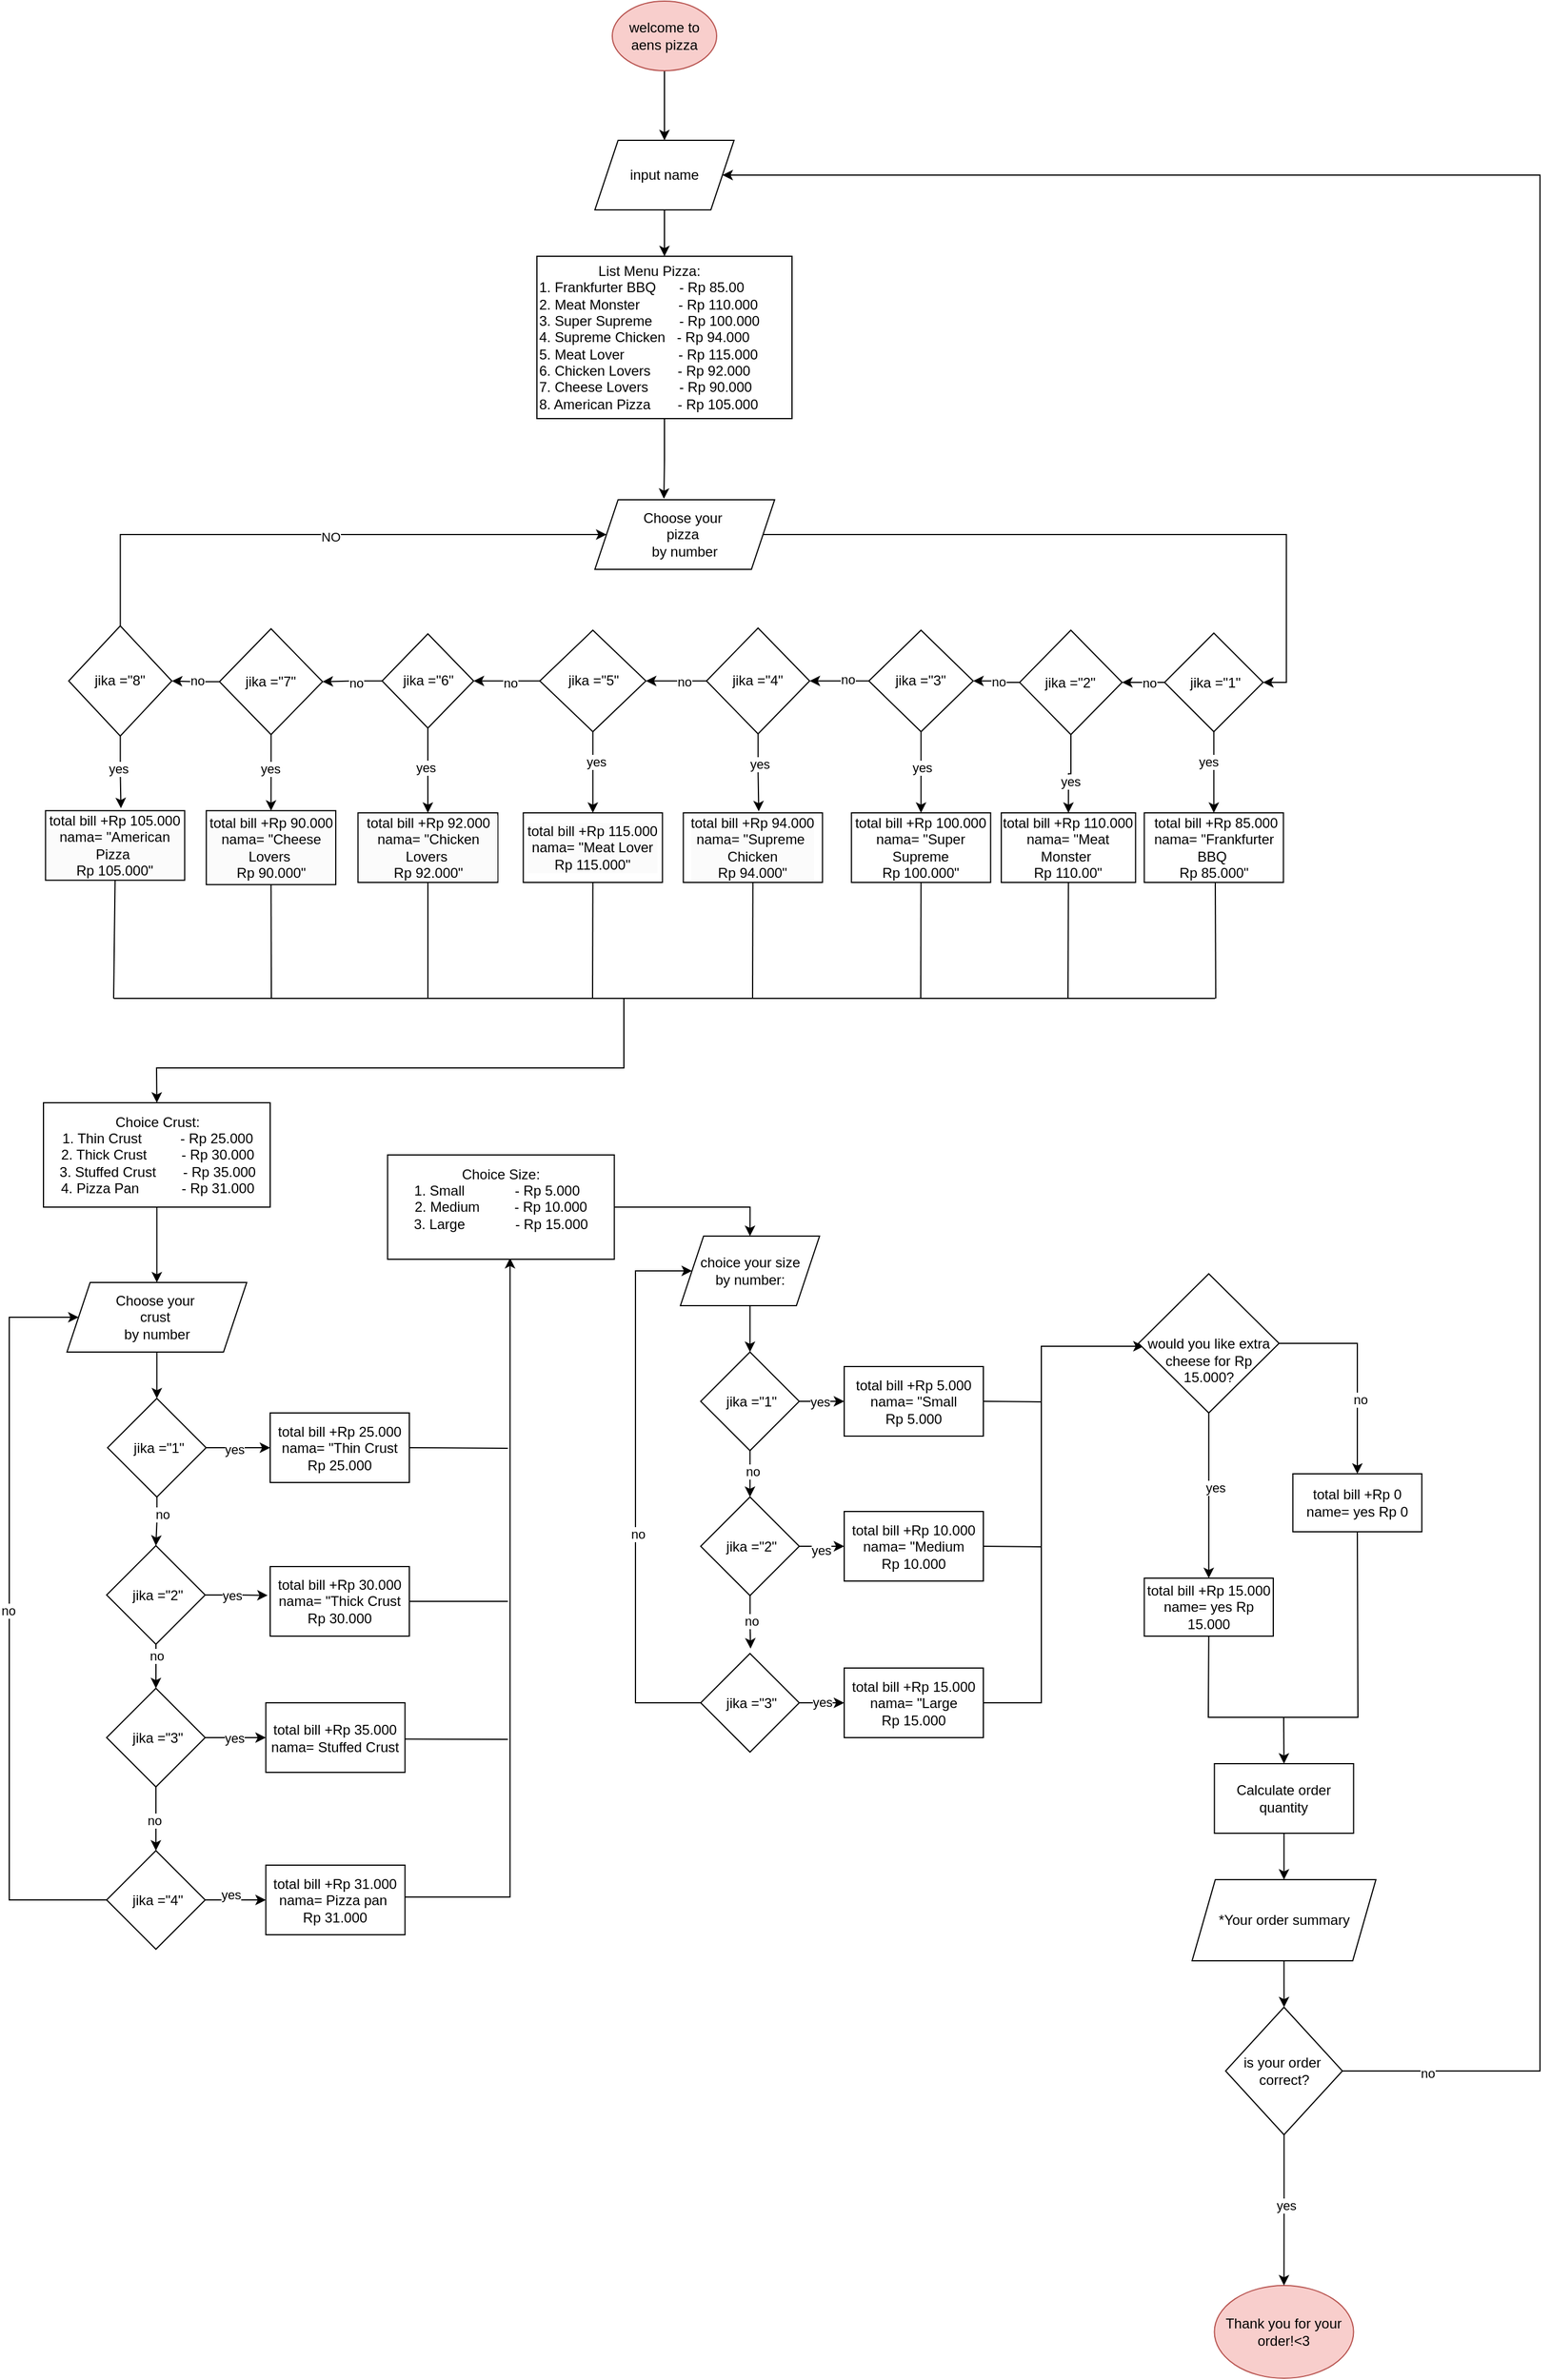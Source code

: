 <mxfile version="24.7.17">
  <diagram name="Page-1" id="wuKIag1AGUY0ZYd1WVEd">
    <mxGraphModel dx="1942" dy="7507" grid="1" gridSize="10" guides="1" tooltips="1" connect="1" arrows="1" fold="1" page="1" pageScale="1" pageWidth="2339" pageHeight="3300" math="0" shadow="0">
      <root>
        <mxCell id="0" />
        <mxCell id="1" parent="0" />
        <mxCell id="pkox0jp8m6LPwU4af9L5-3" style="edgeStyle=orthogonalEdgeStyle;rounded=0;orthogonalLoop=1;jettySize=auto;html=1;exitX=0.5;exitY=1;exitDx=0;exitDy=0;entryX=0.5;entryY=0;entryDx=0;entryDy=0;" parent="1" source="_OBg8mEizpMU7t3LcBI4-1" target="_OBg8mEizpMU7t3LcBI4-4" edge="1">
          <mxGeometry relative="1" as="geometry" />
        </mxCell>
        <mxCell id="_OBg8mEizpMU7t3LcBI4-1" value="welcome to aens pizza" style="ellipse;whiteSpace=wrap;html=1;fillColor=#f8cecc;strokeColor=#b85450;" parent="1" vertex="1">
          <mxGeometry x="1020" y="-6310" width="90" height="60" as="geometry" />
        </mxCell>
        <mxCell id="pkox0jp8m6LPwU4af9L5-4" style="edgeStyle=orthogonalEdgeStyle;rounded=0;orthogonalLoop=1;jettySize=auto;html=1;exitX=0.5;exitY=1;exitDx=0;exitDy=0;entryX=0.5;entryY=0;entryDx=0;entryDy=0;" parent="1" source="_OBg8mEizpMU7t3LcBI4-4" target="_OBg8mEizpMU7t3LcBI4-7" edge="1">
          <mxGeometry relative="1" as="geometry" />
        </mxCell>
        <mxCell id="_OBg8mEizpMU7t3LcBI4-4" value="input name" style="shape=parallelogram;perimeter=parallelogramPerimeter;whiteSpace=wrap;html=1;fixedSize=1;" parent="1" vertex="1">
          <mxGeometry x="1005" y="-6190" width="120" height="60" as="geometry" />
        </mxCell>
        <mxCell id="l-CDSounMYp5WuDbMCAU-127" style="edgeStyle=orthogonalEdgeStyle;rounded=0;orthogonalLoop=1;jettySize=auto;html=1;entryX=1;entryY=0.5;entryDx=0;entryDy=0;" parent="1" source="pkox0jp8m6LPwU4af9L5-5" target="6bNOZdMFKSRhT5gyp3YS-6" edge="1">
          <mxGeometry relative="1" as="geometry" />
        </mxCell>
        <mxCell id="pkox0jp8m6LPwU4af9L5-5" value="Choose your&amp;nbsp;&lt;div&gt;pizza&amp;nbsp;&lt;div&gt;by number&lt;/div&gt;&lt;/div&gt;" style="shape=parallelogram;perimeter=parallelogramPerimeter;whiteSpace=wrap;html=1;fixedSize=1;" parent="1" vertex="1">
          <mxGeometry x="1005" y="-5880" width="155" height="60" as="geometry" />
        </mxCell>
        <mxCell id="l-CDSounMYp5WuDbMCAU-151" style="edgeStyle=orthogonalEdgeStyle;rounded=0;orthogonalLoop=1;jettySize=auto;html=1;entryX=0.5;entryY=0;entryDx=0;entryDy=0;" parent="1" source="pkox0jp8m6LPwU4af9L5-7" target="l-CDSounMYp5WuDbMCAU-146" edge="1">
          <mxGeometry relative="1" as="geometry" />
        </mxCell>
        <mxCell id="pkox0jp8m6LPwU4af9L5-7" value="&lt;div&gt;Choice Crust:&lt;/div&gt;&lt;div&gt;&lt;span style=&quot;background-color: initial;&quot;&gt;1. Thin Crust&amp;nbsp; &amp;nbsp; &amp;nbsp; &amp;nbsp; &amp;nbsp; - Rp 25.000&lt;/span&gt;&lt;/div&gt;&lt;div&gt;2. Thick Crust&amp;nbsp; &amp;nbsp; &amp;nbsp; &amp;nbsp; &amp;nbsp;- Rp 30.000&lt;/div&gt;&lt;div&gt;3. Stuffed Crust&amp;nbsp; &amp;nbsp; &amp;nbsp; &amp;nbsp;- Rp 35.000&lt;/div&gt;&lt;div&gt;&lt;span style=&quot;background-color: initial;&quot;&gt;4. Pizza Pan&amp;nbsp; &amp;nbsp; &amp;nbsp; &amp;nbsp; &amp;nbsp; &amp;nbsp;- Rp 31.000&lt;/span&gt;&lt;/div&gt;" style="rounded=0;whiteSpace=wrap;html=1;" parent="1" vertex="1">
          <mxGeometry x="529.5" y="-5360" width="195.5" height="90" as="geometry" />
        </mxCell>
        <mxCell id="pkox0jp8m6LPwU4af9L5-28" style="edgeStyle=orthogonalEdgeStyle;rounded=0;orthogonalLoop=1;jettySize=auto;html=1;exitX=0.5;exitY=1;exitDx=0;exitDy=0;entryX=0.5;entryY=0;entryDx=0;entryDy=0;" parent="1" source="pkox0jp8m6LPwU4af9L5-25" target="pkox0jp8m6LPwU4af9L5-27" edge="1">
          <mxGeometry relative="1" as="geometry" />
        </mxCell>
        <mxCell id="pkox0jp8m6LPwU4af9L5-25" value="Calculate order quantity" style="rounded=0;whiteSpace=wrap;html=1;" parent="1" vertex="1">
          <mxGeometry x="1539.25" y="-4790" width="120" height="60" as="geometry" />
        </mxCell>
        <mxCell id="jAdVGu-R7URuBbn94J2w-87" style="edgeStyle=orthogonalEdgeStyle;rounded=0;orthogonalLoop=1;jettySize=auto;html=1;" parent="1" source="pkox0jp8m6LPwU4af9L5-27" target="jAdVGu-R7URuBbn94J2w-84" edge="1">
          <mxGeometry relative="1" as="geometry" />
        </mxCell>
        <mxCell id="pkox0jp8m6LPwU4af9L5-27" value="*Your order summary" style="shape=parallelogram;perimeter=parallelogramPerimeter;whiteSpace=wrap;html=1;fixedSize=1;" parent="1" vertex="1">
          <mxGeometry x="1520" y="-4690" width="158.5" height="70" as="geometry" />
        </mxCell>
        <mxCell id="pkox0jp8m6LPwU4af9L5-38" value="Thank you for your order!&amp;lt;3" style="ellipse;whiteSpace=wrap;html=1;fillColor=#f8cecc;strokeColor=#b85450;" parent="1" vertex="1">
          <mxGeometry x="1539.24" y="-4340" width="120" height="80" as="geometry" />
        </mxCell>
        <mxCell id="l-CDSounMYp5WuDbMCAU-78" style="edgeStyle=orthogonalEdgeStyle;rounded=0;orthogonalLoop=1;jettySize=auto;html=1;entryX=1;entryY=0.5;entryDx=0;entryDy=0;" parent="1" source="6bNOZdMFKSRhT5gyp3YS-5" target="l-CDSounMYp5WuDbMCAU-28" edge="1">
          <mxGeometry relative="1" as="geometry" />
        </mxCell>
        <mxCell id="l-CDSounMYp5WuDbMCAU-87" value="no" style="edgeLabel;html=1;align=center;verticalAlign=middle;resizable=0;points=[];" parent="l-CDSounMYp5WuDbMCAU-78" connectable="0" vertex="1">
          <mxGeometry x="-0.01" y="-1" relative="1" as="geometry">
            <mxPoint as="offset" />
          </mxGeometry>
        </mxCell>
        <mxCell id="l-CDSounMYp5WuDbMCAU-79" style="edgeStyle=orthogonalEdgeStyle;rounded=0;orthogonalLoop=1;jettySize=auto;html=1;entryX=0.5;entryY=0;entryDx=0;entryDy=0;" parent="1" source="6bNOZdMFKSRhT5gyp3YS-5" target="l-CDSounMYp5WuDbMCAU-18" edge="1">
          <mxGeometry relative="1" as="geometry" />
        </mxCell>
        <mxCell id="l-CDSounMYp5WuDbMCAU-80" value="yes" style="edgeLabel;html=1;align=center;verticalAlign=middle;resizable=0;points=[];" parent="l-CDSounMYp5WuDbMCAU-79" connectable="0" vertex="1">
          <mxGeometry x="0.001" y="5" relative="1" as="geometry">
            <mxPoint y="1" as="offset" />
          </mxGeometry>
        </mxCell>
        <mxCell id="6bNOZdMFKSRhT5gyp3YS-5" value="jika =&quot;2&quot;" style="rhombus;whiteSpace=wrap;html=1;" parent="1" vertex="1">
          <mxGeometry x="1371.25" y="-5767.5" width="88.41" height="90" as="geometry" />
        </mxCell>
        <mxCell id="l-CDSounMYp5WuDbMCAU-23" style="edgeStyle=orthogonalEdgeStyle;rounded=0;orthogonalLoop=1;jettySize=auto;html=1;" parent="1" source="6bNOZdMFKSRhT5gyp3YS-6" target="l-CDSounMYp5WuDbMCAU-20" edge="1">
          <mxGeometry relative="1" as="geometry" />
        </mxCell>
        <mxCell id="l-CDSounMYp5WuDbMCAU-76" value="yes" style="edgeLabel;html=1;align=center;verticalAlign=middle;resizable=0;points=[];" parent="l-CDSounMYp5WuDbMCAU-23" connectable="0" vertex="1">
          <mxGeometry x="-0.262" y="-5" relative="1" as="geometry">
            <mxPoint as="offset" />
          </mxGeometry>
        </mxCell>
        <mxCell id="l-CDSounMYp5WuDbMCAU-2" value="total bill +Rp 15.000&lt;div&gt;name= yes Rp 15.000&lt;/div&gt;" style="rounded=0;whiteSpace=wrap;html=1;" parent="1" vertex="1">
          <mxGeometry x="1478.75" y="-4950" width="111.25" height="50" as="geometry" />
        </mxCell>
        <mxCell id="_OBg8mEizpMU7t3LcBI4-7" value="&lt;div style=&quot;text-align: center;&quot;&gt;List Menu Pizza:&lt;/div&gt;&lt;div&gt;&lt;span style=&quot;background-color: initial;&quot;&gt;1. Frankfurter BBQ&amp;nbsp; &amp;nbsp; &amp;nbsp; - Rp 85.00&lt;/span&gt;&lt;/div&gt;&lt;div&gt;&lt;span style=&quot;background-color: initial;&quot;&gt;2. Meat Monster&amp;nbsp; &amp;nbsp; &amp;nbsp; &amp;nbsp; &amp;nbsp; - Rp 110.000&lt;/span&gt;&lt;/div&gt;&lt;div&gt;&lt;span style=&quot;background-color: initial;&quot;&gt;3. Super Supreme&amp;nbsp; &amp;nbsp; &amp;nbsp; &amp;nbsp;- Rp 100.000&lt;/span&gt;&lt;/div&gt;&lt;div&gt;4. Supreme Chicken&amp;nbsp; &amp;nbsp;- Rp 94.000&lt;/div&gt;&lt;div&gt;&lt;span style=&quot;background-color: initial;&quot;&gt;5. Meat Lover&amp;nbsp; &amp;nbsp; &amp;nbsp; &amp;nbsp; &amp;nbsp; &amp;nbsp; &amp;nbsp; - Rp 115.000&lt;/span&gt;&lt;/div&gt;&lt;div&gt;6. Chicken Lovers&amp;nbsp; &amp;nbsp; &amp;nbsp; &amp;nbsp;- Rp 92.000&lt;/div&gt;&lt;div&gt;7. Cheese Lovers&amp;nbsp; &amp;nbsp; &amp;nbsp; &amp;nbsp; - Rp 90.000&lt;/div&gt;&lt;div&gt;8. American Pizza&amp;nbsp; &amp;nbsp; &amp;nbsp; &amp;nbsp;- Rp 105.000&lt;/div&gt;" style="rounded=0;whiteSpace=wrap;html=1;align=left;" parent="1" vertex="1">
          <mxGeometry x="955" y="-6090" width="220" height="140" as="geometry" />
        </mxCell>
        <mxCell id="l-CDSounMYp5WuDbMCAU-18" value="&lt;div&gt;total bill +Rp 110.000&lt;/div&gt;&lt;div&gt;nama= &quot;Meat Monster&amp;nbsp;&lt;/div&gt;&lt;div&gt;Rp 110.00&quot;&lt;/div&gt;" style="rounded=0;whiteSpace=wrap;html=1;" parent="1" vertex="1">
          <mxGeometry x="1355.45" y="-5610" width="115.8" height="60" as="geometry" />
        </mxCell>
        <mxCell id="l-CDSounMYp5WuDbMCAU-20" value="&lt;div&gt;&amp;nbsp;total bill +Rp 85.000&lt;/div&gt;&lt;div&gt;&lt;div&gt;&lt;span style=&quot;background-color: initial;&quot;&gt;nama= &quot;Frankfurter BBQ&amp;nbsp;&lt;/span&gt;&lt;/div&gt;&lt;div&gt;&lt;span style=&quot;background-color: initial;&quot;&gt;Rp 85.000&quot;&lt;/span&gt;&lt;/div&gt;&lt;/div&gt;" style="rounded=0;whiteSpace=wrap;html=1;" parent="1" vertex="1">
          <mxGeometry x="1478.75" y="-5610" width="120" height="60" as="geometry" />
        </mxCell>
        <mxCell id="l-CDSounMYp5WuDbMCAU-77" style="edgeStyle=orthogonalEdgeStyle;rounded=0;orthogonalLoop=1;jettySize=auto;html=1;entryX=1;entryY=0.5;entryDx=0;entryDy=0;" parent="1" source="6bNOZdMFKSRhT5gyp3YS-6" target="6bNOZdMFKSRhT5gyp3YS-5" edge="1">
          <mxGeometry relative="1" as="geometry" />
        </mxCell>
        <mxCell id="l-CDSounMYp5WuDbMCAU-88" value="no" style="edgeLabel;html=1;align=center;verticalAlign=middle;resizable=0;points=[];" parent="l-CDSounMYp5WuDbMCAU-77" connectable="0" vertex="1">
          <mxGeometry x="-0.378" relative="1" as="geometry">
            <mxPoint as="offset" />
          </mxGeometry>
        </mxCell>
        <mxCell id="6bNOZdMFKSRhT5gyp3YS-6" value="&amp;nbsp;jika =&quot;1&quot;" style="rhombus;whiteSpace=wrap;html=1;" parent="1" vertex="1">
          <mxGeometry x="1496.25" y="-5765" width="85" height="85" as="geometry" />
        </mxCell>
        <mxCell id="l-CDSounMYp5WuDbMCAU-31" style="edgeStyle=orthogonalEdgeStyle;rounded=0;orthogonalLoop=1;jettySize=auto;html=1;entryX=0.5;entryY=0;entryDx=0;entryDy=0;" parent="1" source="l-CDSounMYp5WuDbMCAU-28" target="l-CDSounMYp5WuDbMCAU-29" edge="1">
          <mxGeometry relative="1" as="geometry" />
        </mxCell>
        <mxCell id="l-CDSounMYp5WuDbMCAU-83" value="yes" style="edgeLabel;html=1;align=center;verticalAlign=middle;resizable=0;points=[];" parent="l-CDSounMYp5WuDbMCAU-31" connectable="0" vertex="1">
          <mxGeometry x="-0.12" relative="1" as="geometry">
            <mxPoint as="offset" />
          </mxGeometry>
        </mxCell>
        <mxCell id="l-CDSounMYp5WuDbMCAU-85" style="edgeStyle=orthogonalEdgeStyle;rounded=0;orthogonalLoop=1;jettySize=auto;html=1;entryX=1;entryY=0.5;entryDx=0;entryDy=0;" parent="1" source="l-CDSounMYp5WuDbMCAU-28" target="l-CDSounMYp5WuDbMCAU-33" edge="1">
          <mxGeometry relative="1" as="geometry" />
        </mxCell>
        <mxCell id="l-CDSounMYp5WuDbMCAU-86" value="no" style="edgeLabel;html=1;align=center;verticalAlign=middle;resizable=0;points=[];" parent="l-CDSounMYp5WuDbMCAU-85" connectable="0" vertex="1">
          <mxGeometry x="-0.282" y="-2" relative="1" as="geometry">
            <mxPoint as="offset" />
          </mxGeometry>
        </mxCell>
        <mxCell id="l-CDSounMYp5WuDbMCAU-28" value="jika =&quot;3&quot;" style="rhombus;whiteSpace=wrap;html=1;" parent="1" vertex="1">
          <mxGeometry x="1241.25" y="-5767.5" width="90" height="87.5" as="geometry" />
        </mxCell>
        <mxCell id="l-CDSounMYp5WuDbMCAU-29" value="&lt;div&gt;total bill +Rp 100.000&lt;/div&gt;&lt;div&gt;nama= &quot;Super Supreme&lt;/div&gt;&lt;div&gt;Rp 100.000&quot;&lt;/div&gt;" style="rounded=0;whiteSpace=wrap;html=1;" parent="1" vertex="1">
          <mxGeometry x="1226.25" y="-5610" width="120" height="60" as="geometry" />
        </mxCell>
        <mxCell id="l-CDSounMYp5WuDbMCAU-90" style="edgeStyle=orthogonalEdgeStyle;rounded=0;orthogonalLoop=1;jettySize=auto;html=1;" parent="1" source="l-CDSounMYp5WuDbMCAU-33" target="l-CDSounMYp5WuDbMCAU-39" edge="1">
          <mxGeometry relative="1" as="geometry" />
        </mxCell>
        <mxCell id="l-CDSounMYp5WuDbMCAU-108" value="no" style="edgeLabel;html=1;align=center;verticalAlign=middle;resizable=0;points=[];" parent="l-CDSounMYp5WuDbMCAU-90" connectable="0" vertex="1">
          <mxGeometry x="-0.244" relative="1" as="geometry">
            <mxPoint as="offset" />
          </mxGeometry>
        </mxCell>
        <mxCell id="l-CDSounMYp5WuDbMCAU-33" value="jika =&quot;4&quot;" style="rhombus;whiteSpace=wrap;html=1;" parent="1" vertex="1">
          <mxGeometry x="1101.25" y="-5769.37" width="88.94" height="91.25" as="geometry" />
        </mxCell>
        <mxCell id="l-CDSounMYp5WuDbMCAU-91" style="edgeStyle=orthogonalEdgeStyle;rounded=0;orthogonalLoop=1;jettySize=auto;html=1;" parent="1" source="l-CDSounMYp5WuDbMCAU-39" target="l-CDSounMYp5WuDbMCAU-55" edge="1">
          <mxGeometry relative="1" as="geometry" />
        </mxCell>
        <mxCell id="l-CDSounMYp5WuDbMCAU-109" value="no" style="edgeLabel;html=1;align=center;verticalAlign=middle;resizable=0;points=[];" parent="l-CDSounMYp5WuDbMCAU-91" connectable="0" vertex="1">
          <mxGeometry x="-0.11" y="1" relative="1" as="geometry">
            <mxPoint as="offset" />
          </mxGeometry>
        </mxCell>
        <mxCell id="l-CDSounMYp5WuDbMCAU-97" style="edgeStyle=orthogonalEdgeStyle;rounded=0;orthogonalLoop=1;jettySize=auto;html=1;entryX=0.5;entryY=0;entryDx=0;entryDy=0;" parent="1" source="l-CDSounMYp5WuDbMCAU-39" target="l-CDSounMYp5WuDbMCAU-41" edge="1">
          <mxGeometry relative="1" as="geometry" />
        </mxCell>
        <mxCell id="l-CDSounMYp5WuDbMCAU-98" value="yes" style="edgeLabel;html=1;align=center;verticalAlign=middle;resizable=0;points=[];" parent="l-CDSounMYp5WuDbMCAU-97" connectable="0" vertex="1">
          <mxGeometry x="-0.257" y="2" relative="1" as="geometry">
            <mxPoint as="offset" />
          </mxGeometry>
        </mxCell>
        <mxCell id="l-CDSounMYp5WuDbMCAU-39" value="jika =&quot;5&quot;" style="rhombus;whiteSpace=wrap;html=1;" parent="1" vertex="1">
          <mxGeometry x="957.5" y="-5767.5" width="91.5" height="87.5" as="geometry" />
        </mxCell>
        <mxCell id="l-CDSounMYp5WuDbMCAU-40" value="&lt;span style=&quot;forced-color-adjust: none; color: rgb(0, 0, 0); font-family: Helvetica; font-size: 12px; font-style: normal; font-variant-ligatures: normal; font-variant-caps: normal; font-weight: 400; letter-spacing: normal; orphans: 2; text-align: center; text-indent: 0px; text-transform: none; widows: 2; word-spacing: 0px; -webkit-text-stroke-width: 0px; white-space: normal; background-color: initial; text-decoration-thickness: initial; text-decoration-style: initial; text-decoration-color: initial;&quot;&gt;total bill +Rp 105.000&lt;/span&gt;&lt;div style=&quot;forced-color-adjust: none; color: rgb(0, 0, 0); font-family: Helvetica; font-size: 12px; font-style: normal; font-variant-ligatures: normal; font-variant-caps: normal; font-weight: 400; letter-spacing: normal; orphans: 2; text-align: center; text-indent: 0px; text-transform: none; widows: 2; word-spacing: 0px; -webkit-text-stroke-width: 0px; white-space: normal; background-color: rgb(251, 251, 251); text-decoration-thickness: initial; text-decoration-style: initial; text-decoration-color: initial;&quot;&gt;&lt;div style=&quot;forced-color-adjust: none;&quot;&gt;&lt;span style=&quot;forced-color-adjust: none; background-color: initial;&quot;&gt;nama= &quot;American Pizza&amp;nbsp;&lt;/span&gt;&lt;/div&gt;&lt;div style=&quot;forced-color-adjust: none;&quot;&gt;&lt;span style=&quot;forced-color-adjust: none; background-color: initial;&quot;&gt;Rp 105.000&quot;&lt;/span&gt;&lt;/div&gt;&lt;/div&gt;" style="rounded=0;whiteSpace=wrap;html=1;" parent="1" vertex="1">
          <mxGeometry x="531.25" y="-5611.87" width="120" height="60" as="geometry" />
        </mxCell>
        <mxCell id="l-CDSounMYp5WuDbMCAU-41" value="&lt;div style=&quot;forced-color-adjust: none; color: rgb(0, 0, 0); font-family: Helvetica; font-size: 12px; font-style: normal; font-variant-ligatures: normal; font-variant-caps: normal; font-weight: 400; letter-spacing: normal; orphans: 2; text-align: center; text-indent: 0px; text-transform: none; widows: 2; word-spacing: 0px; -webkit-text-stroke-width: 0px; white-space: normal; background-color: rgb(251, 251, 251); text-decoration-thickness: initial; text-decoration-style: initial; text-decoration-color: initial;&quot;&gt;total bill +Rp 115.000&lt;/div&gt;&lt;div style=&quot;forced-color-adjust: none; color: rgb(0, 0, 0); font-family: Helvetica; font-size: 12px; font-style: normal; font-variant-ligatures: normal; font-variant-caps: normal; font-weight: 400; letter-spacing: normal; orphans: 2; text-align: center; text-indent: 0px; text-transform: none; widows: 2; word-spacing: 0px; -webkit-text-stroke-width: 0px; white-space: normal; background-color: rgb(251, 251, 251); text-decoration-thickness: initial; text-decoration-style: initial; text-decoration-color: initial;&quot;&gt;nama= &quot;Meat Lover&lt;/div&gt;&lt;div style=&quot;forced-color-adjust: none; color: rgb(0, 0, 0); font-family: Helvetica; font-size: 12px; font-style: normal; font-variant-ligatures: normal; font-variant-caps: normal; font-weight: 400; letter-spacing: normal; orphans: 2; text-align: center; text-indent: 0px; text-transform: none; widows: 2; word-spacing: 0px; -webkit-text-stroke-width: 0px; white-space: normal; background-color: rgb(251, 251, 251); text-decoration-thickness: initial; text-decoration-style: initial; text-decoration-color: initial;&quot;&gt;Rp 115.000&quot;&lt;/div&gt;" style="rounded=0;whiteSpace=wrap;html=1;" parent="1" vertex="1">
          <mxGeometry x="943.25" y="-5610" width="120" height="60" as="geometry" />
        </mxCell>
        <mxCell id="l-CDSounMYp5WuDbMCAU-128" style="edgeStyle=orthogonalEdgeStyle;rounded=0;orthogonalLoop=1;jettySize=auto;html=1;entryX=0;entryY=0.5;entryDx=0;entryDy=0;" parent="1" source="l-CDSounMYp5WuDbMCAU-48" target="pkox0jp8m6LPwU4af9L5-5" edge="1">
          <mxGeometry relative="1" as="geometry">
            <Array as="points">
              <mxPoint x="596" y="-5850" />
            </Array>
          </mxGeometry>
        </mxCell>
        <mxCell id="l-CDSounMYp5WuDbMCAU-131" value="NO" style="edgeLabel;html=1;align=center;verticalAlign=middle;resizable=0;points=[];" parent="l-CDSounMYp5WuDbMCAU-128" connectable="0" vertex="1">
          <mxGeometry x="0.048" y="-2" relative="1" as="geometry">
            <mxPoint x="-1" as="offset" />
          </mxGeometry>
        </mxCell>
        <mxCell id="l-CDSounMYp5WuDbMCAU-48" value="jika =&quot;8&quot;" style="rhombus;whiteSpace=wrap;html=1;" parent="1" vertex="1">
          <mxGeometry x="551.25" y="-5771.24" width="88.94" height="95" as="geometry" />
        </mxCell>
        <mxCell id="l-CDSounMYp5WuDbMCAU-94" style="edgeStyle=orthogonalEdgeStyle;rounded=0;orthogonalLoop=1;jettySize=auto;html=1;entryX=1;entryY=0.5;entryDx=0;entryDy=0;" parent="1" source="l-CDSounMYp5WuDbMCAU-49" target="l-CDSounMYp5WuDbMCAU-48" edge="1">
          <mxGeometry relative="1" as="geometry" />
        </mxCell>
        <mxCell id="l-CDSounMYp5WuDbMCAU-111" value="no" style="edgeLabel;html=1;align=center;verticalAlign=middle;resizable=0;points=[];" parent="l-CDSounMYp5WuDbMCAU-94" connectable="0" vertex="1">
          <mxGeometry x="-0.051" y="-1" relative="1" as="geometry">
            <mxPoint as="offset" />
          </mxGeometry>
        </mxCell>
        <mxCell id="l-CDSounMYp5WuDbMCAU-101" style="edgeStyle=orthogonalEdgeStyle;rounded=0;orthogonalLoop=1;jettySize=auto;html=1;entryX=0.5;entryY=0;entryDx=0;entryDy=0;" parent="1" source="l-CDSounMYp5WuDbMCAU-49" target="l-CDSounMYp5WuDbMCAU-51" edge="1">
          <mxGeometry relative="1" as="geometry" />
        </mxCell>
        <mxCell id="l-CDSounMYp5WuDbMCAU-102" value="yes" style="edgeLabel;html=1;align=center;verticalAlign=middle;resizable=0;points=[];" parent="l-CDSounMYp5WuDbMCAU-101" connectable="0" vertex="1">
          <mxGeometry x="-0.122" y="-1" relative="1" as="geometry">
            <mxPoint as="offset" />
          </mxGeometry>
        </mxCell>
        <mxCell id="l-CDSounMYp5WuDbMCAU-49" value="jika =&quot;7&quot;" style="rhombus;whiteSpace=wrap;html=1;" parent="1" vertex="1">
          <mxGeometry x="681.25" y="-5768.74" width="88.94" height="91.24" as="geometry" />
        </mxCell>
        <mxCell id="l-CDSounMYp5WuDbMCAU-51" value="&lt;div style=&quot;forced-color-adjust: none; color: rgb(0, 0, 0); font-family: Helvetica; font-size: 12px; font-style: normal; font-variant-ligatures: normal; font-variant-caps: normal; font-weight: 400; letter-spacing: normal; orphans: 2; text-align: center; text-indent: 0px; text-transform: none; widows: 2; word-spacing: 0px; -webkit-text-stroke-width: 0px; white-space: normal; background-color: rgb(251, 251, 251); text-decoration-thickness: initial; text-decoration-style: initial; text-decoration-color: initial;&quot;&gt;total bill +Rp 90.000&lt;/div&gt;&lt;div style=&quot;forced-color-adjust: none; color: rgb(0, 0, 0); font-family: Helvetica; font-size: 12px; font-style: normal; font-variant-ligatures: normal; font-variant-caps: normal; font-weight: 400; letter-spacing: normal; orphans: 2; text-align: center; text-indent: 0px; text-transform: none; widows: 2; word-spacing: 0px; -webkit-text-stroke-width: 0px; white-space: normal; background-color: rgb(251, 251, 251); text-decoration-thickness: initial; text-decoration-style: initial; text-decoration-color: initial;&quot;&gt;&lt;div style=&quot;forced-color-adjust: none;&quot;&gt;&lt;span style=&quot;forced-color-adjust: none; background-color: initial;&quot;&gt;nama= &quot;Cheese Lovers&amp;nbsp;&lt;/span&gt;&lt;/div&gt;&lt;div style=&quot;forced-color-adjust: none;&quot;&gt;&lt;span style=&quot;forced-color-adjust: none; background-color: initial;&quot;&gt;Rp 90.000&quot;&lt;/span&gt;&lt;/div&gt;&lt;/div&gt;" style="rounded=0;whiteSpace=wrap;html=1;" parent="1" vertex="1">
          <mxGeometry x="669.89" y="-5611.87" width="111.66" height="63.75" as="geometry" />
        </mxCell>
        <mxCell id="l-CDSounMYp5WuDbMCAU-54" value="&lt;div style=&quot;forced-color-adjust: none; color: rgb(0, 0, 0); font-family: Helvetica; font-size: 12px; font-style: normal; font-variant-ligatures: normal; font-variant-caps: normal; font-weight: 400; letter-spacing: normal; orphans: 2; text-align: center; text-indent: 0px; text-transform: none; widows: 2; word-spacing: 0px; -webkit-text-stroke-width: 0px; white-space: normal; background-color: rgb(251, 251, 251); text-decoration-thickness: initial; text-decoration-style: initial; text-decoration-color: initial;&quot;&gt;total bill +Rp 92.000&lt;/div&gt;&lt;div style=&quot;forced-color-adjust: none; color: rgb(0, 0, 0); font-family: Helvetica; font-size: 12px; font-style: normal; font-variant-ligatures: normal; font-variant-caps: normal; font-weight: 400; letter-spacing: normal; orphans: 2; text-align: center; text-indent: 0px; text-transform: none; widows: 2; word-spacing: 0px; -webkit-text-stroke-width: 0px; white-space: normal; background-color: rgb(251, 251, 251); text-decoration-thickness: initial; text-decoration-style: initial; text-decoration-color: initial;&quot;&gt;nama= &quot;Chicken Lovers&amp;nbsp;&lt;/div&gt;&lt;div style=&quot;forced-color-adjust: none; color: rgb(0, 0, 0); font-family: Helvetica; font-size: 12px; font-style: normal; font-variant-ligatures: normal; font-variant-caps: normal; font-weight: 400; letter-spacing: normal; orphans: 2; text-align: center; text-indent: 0px; text-transform: none; widows: 2; word-spacing: 0px; -webkit-text-stroke-width: 0px; white-space: normal; background-color: rgb(251, 251, 251); text-decoration-thickness: initial; text-decoration-style: initial; text-decoration-color: initial;&quot;&gt;Rp 92.000&quot;&lt;/div&gt;" style="rounded=0;whiteSpace=wrap;html=1;" parent="1" vertex="1">
          <mxGeometry x="800.72" y="-5610" width="120.53" height="60" as="geometry" />
        </mxCell>
        <mxCell id="l-CDSounMYp5WuDbMCAU-92" style="edgeStyle=orthogonalEdgeStyle;rounded=0;orthogonalLoop=1;jettySize=auto;html=1;" parent="1" source="l-CDSounMYp5WuDbMCAU-55" target="l-CDSounMYp5WuDbMCAU-49" edge="1">
          <mxGeometry relative="1" as="geometry" />
        </mxCell>
        <mxCell id="l-CDSounMYp5WuDbMCAU-110" value="no" style="edgeLabel;html=1;align=center;verticalAlign=middle;resizable=0;points=[];" parent="l-CDSounMYp5WuDbMCAU-92" connectable="0" vertex="1">
          <mxGeometry x="-0.109" y="1" relative="1" as="geometry">
            <mxPoint as="offset" />
          </mxGeometry>
        </mxCell>
        <mxCell id="l-CDSounMYp5WuDbMCAU-99" style="edgeStyle=orthogonalEdgeStyle;rounded=0;orthogonalLoop=1;jettySize=auto;html=1;entryX=0.5;entryY=0;entryDx=0;entryDy=0;" parent="1" source="l-CDSounMYp5WuDbMCAU-55" target="l-CDSounMYp5WuDbMCAU-54" edge="1">
          <mxGeometry relative="1" as="geometry" />
        </mxCell>
        <mxCell id="l-CDSounMYp5WuDbMCAU-100" value="yes" style="edgeLabel;html=1;align=center;verticalAlign=middle;resizable=0;points=[];" parent="l-CDSounMYp5WuDbMCAU-99" connectable="0" vertex="1">
          <mxGeometry x="-0.076" y="-2" relative="1" as="geometry">
            <mxPoint as="offset" />
          </mxGeometry>
        </mxCell>
        <mxCell id="l-CDSounMYp5WuDbMCAU-55" value="jika =&quot;6&quot;" style="rhombus;whiteSpace=wrap;html=1;" parent="1" vertex="1">
          <mxGeometry x="821.52" y="-5764.37" width="78.94" height="81.25" as="geometry" />
        </mxCell>
        <mxCell id="l-CDSounMYp5WuDbMCAU-34" value="&lt;div style=&quot;forced-color-adjust: none; color: rgb(0, 0, 0); font-family: Helvetica; font-size: 12px; font-style: normal; font-variant-ligatures: normal; font-variant-caps: normal; font-weight: 400; letter-spacing: normal; orphans: 2; text-align: center; text-indent: 0px; text-transform: none; widows: 2; word-spacing: 0px; -webkit-text-stroke-width: 0px; white-space: normal; background-color: rgb(251, 251, 251); text-decoration-thickness: initial; text-decoration-style: initial; text-decoration-color: initial;&quot;&gt;total bill +Rp 94.000&lt;/div&gt;&lt;div style=&quot;forced-color-adjust: none; color: rgb(0, 0, 0); font-family: Helvetica; font-size: 12px; font-style: normal; font-variant-ligatures: normal; font-variant-caps: normal; font-weight: 400; letter-spacing: normal; orphans: 2; text-align: center; text-indent: 0px; text-transform: none; widows: 2; word-spacing: 0px; -webkit-text-stroke-width: 0px; white-space: normal; background-color: rgb(251, 251, 251); text-decoration-thickness: initial; text-decoration-style: initial; text-decoration-color: initial;&quot;&gt;nama= &quot;Supreme&amp;nbsp;&lt;/div&gt;&lt;div style=&quot;forced-color-adjust: none; color: rgb(0, 0, 0); font-family: Helvetica; font-size: 12px; font-style: normal; font-variant-ligatures: normal; font-variant-caps: normal; font-weight: 400; letter-spacing: normal; orphans: 2; text-align: center; text-indent: 0px; text-transform: none; widows: 2; word-spacing: 0px; -webkit-text-stroke-width: 0px; white-space: normal; background-color: rgb(251, 251, 251); text-decoration-thickness: initial; text-decoration-style: initial; text-decoration-color: initial;&quot;&gt;Chicken&lt;/div&gt;&lt;div style=&quot;forced-color-adjust: none; color: rgb(0, 0, 0); font-family: Helvetica; font-size: 12px; font-style: normal; font-variant-ligatures: normal; font-variant-caps: normal; font-weight: 400; letter-spacing: normal; orphans: 2; text-align: center; text-indent: 0px; text-transform: none; widows: 2; word-spacing: 0px; -webkit-text-stroke-width: 0px; white-space: normal; background-color: rgb(251, 251, 251); text-decoration-thickness: initial; text-decoration-style: initial; text-decoration-color: initial;&quot;&gt;Rp 94.000&quot;&lt;/div&gt;" style="rounded=0;whiteSpace=wrap;html=1;" parent="1" vertex="1">
          <mxGeometry x="1081.25" y="-5610" width="120" height="60" as="geometry" />
        </mxCell>
        <mxCell id="l-CDSounMYp5WuDbMCAU-95" style="edgeStyle=orthogonalEdgeStyle;rounded=0;orthogonalLoop=1;jettySize=auto;html=1;entryX=0.542;entryY=-0.022;entryDx=0;entryDy=0;entryPerimeter=0;" parent="1" source="l-CDSounMYp5WuDbMCAU-33" target="l-CDSounMYp5WuDbMCAU-34" edge="1">
          <mxGeometry relative="1" as="geometry" />
        </mxCell>
        <mxCell id="l-CDSounMYp5WuDbMCAU-96" value="yes" style="edgeLabel;html=1;align=center;verticalAlign=middle;resizable=0;points=[];" parent="l-CDSounMYp5WuDbMCAU-95" connectable="0" vertex="1">
          <mxGeometry x="-0.224" y="1" relative="1" as="geometry">
            <mxPoint as="offset" />
          </mxGeometry>
        </mxCell>
        <mxCell id="l-CDSounMYp5WuDbMCAU-103" style="edgeStyle=orthogonalEdgeStyle;rounded=0;orthogonalLoop=1;jettySize=auto;html=1;entryX=0.542;entryY=-0.036;entryDx=0;entryDy=0;entryPerimeter=0;" parent="1" source="l-CDSounMYp5WuDbMCAU-48" target="l-CDSounMYp5WuDbMCAU-40" edge="1">
          <mxGeometry relative="1" as="geometry" />
        </mxCell>
        <mxCell id="l-CDSounMYp5WuDbMCAU-104" value="yes" style="edgeLabel;html=1;align=center;verticalAlign=middle;resizable=0;points=[];" parent="l-CDSounMYp5WuDbMCAU-103" connectable="0" vertex="1">
          <mxGeometry x="-0.1" y="-2" relative="1" as="geometry">
            <mxPoint as="offset" />
          </mxGeometry>
        </mxCell>
        <mxCell id="l-CDSounMYp5WuDbMCAU-134" value="" style="endArrow=none;html=1;rounded=0;entryX=0.5;entryY=1;entryDx=0;entryDy=0;" parent="1" target="l-CDSounMYp5WuDbMCAU-51" edge="1">
          <mxGeometry width="50" height="50" relative="1" as="geometry">
            <mxPoint x="726" y="-5450" as="sourcePoint" />
            <mxPoint x="1130" y="-5380" as="targetPoint" />
          </mxGeometry>
        </mxCell>
        <mxCell id="l-CDSounMYp5WuDbMCAU-135" value="" style="endArrow=none;html=1;rounded=0;entryX=0.5;entryY=1;entryDx=0;entryDy=0;" parent="1" target="l-CDSounMYp5WuDbMCAU-18" edge="1">
          <mxGeometry width="50" height="50" relative="1" as="geometry">
            <mxPoint x="1413" y="-5450" as="sourcePoint" />
            <mxPoint x="736" y="-5538" as="targetPoint" />
          </mxGeometry>
        </mxCell>
        <mxCell id="l-CDSounMYp5WuDbMCAU-136" value="" style="endArrow=none;html=1;rounded=0;entryX=0.5;entryY=1;entryDx=0;entryDy=0;" parent="1" target="l-CDSounMYp5WuDbMCAU-29" edge="1">
          <mxGeometry width="50" height="50" relative="1" as="geometry">
            <mxPoint x="1286" y="-5450" as="sourcePoint" />
            <mxPoint x="746" y="-5528" as="targetPoint" />
          </mxGeometry>
        </mxCell>
        <mxCell id="l-CDSounMYp5WuDbMCAU-137" value="" style="endArrow=none;html=1;rounded=0;entryX=0.5;entryY=1;entryDx=0;entryDy=0;" parent="1" target="l-CDSounMYp5WuDbMCAU-34" edge="1">
          <mxGeometry width="50" height="50" relative="1" as="geometry">
            <mxPoint x="1141" y="-5450" as="sourcePoint" />
            <mxPoint x="756" y="-5518" as="targetPoint" />
          </mxGeometry>
        </mxCell>
        <mxCell id="l-CDSounMYp5WuDbMCAU-138" value="" style="endArrow=none;html=1;rounded=0;entryX=0.5;entryY=1;entryDx=0;entryDy=0;" parent="1" target="l-CDSounMYp5WuDbMCAU-41" edge="1">
          <mxGeometry width="50" height="50" relative="1" as="geometry">
            <mxPoint x="1003" y="-5450" as="sourcePoint" />
            <mxPoint x="766" y="-5508" as="targetPoint" />
          </mxGeometry>
        </mxCell>
        <mxCell id="l-CDSounMYp5WuDbMCAU-139" value="" style="endArrow=none;html=1;rounded=0;entryX=0.5;entryY=1;entryDx=0;entryDy=0;" parent="1" target="l-CDSounMYp5WuDbMCAU-54" edge="1">
          <mxGeometry width="50" height="50" relative="1" as="geometry">
            <mxPoint x="861" y="-5450" as="sourcePoint" />
            <mxPoint x="776" y="-5498" as="targetPoint" />
            <Array as="points">
              <mxPoint x="861" y="-5450" />
            </Array>
          </mxGeometry>
        </mxCell>
        <mxCell id="l-CDSounMYp5WuDbMCAU-140" value="" style="endArrow=none;html=1;rounded=0;" parent="1" edge="1">
          <mxGeometry width="50" height="50" relative="1" as="geometry">
            <mxPoint x="1540.4" y="-5450" as="sourcePoint" />
            <mxPoint x="1540" y="-5550" as="targetPoint" />
          </mxGeometry>
        </mxCell>
        <mxCell id="jAdVGu-R7URuBbn94J2w-4" style="edgeStyle=orthogonalEdgeStyle;rounded=0;orthogonalLoop=1;jettySize=auto;html=1;entryX=0.5;entryY=0;entryDx=0;entryDy=0;" parent="1" source="l-CDSounMYp5WuDbMCAU-142" target="l-CDSounMYp5WuDbMCAU-143" edge="1">
          <mxGeometry relative="1" as="geometry" />
        </mxCell>
        <mxCell id="jAdVGu-R7URuBbn94J2w-7" value="no" style="edgeLabel;html=1;align=center;verticalAlign=middle;resizable=0;points=[];" parent="jAdVGu-R7URuBbn94J2w-4" vertex="1" connectable="0">
          <mxGeometry x="0.052" y="-2" relative="1" as="geometry">
            <mxPoint as="offset" />
          </mxGeometry>
        </mxCell>
        <mxCell id="jAdVGu-R7URuBbn94J2w-18" style="edgeStyle=orthogonalEdgeStyle;rounded=0;orthogonalLoop=1;jettySize=auto;html=1;entryX=0;entryY=0.5;entryDx=0;entryDy=0;" parent="1" source="l-CDSounMYp5WuDbMCAU-142" target="jAdVGu-R7URuBbn94J2w-12" edge="1">
          <mxGeometry relative="1" as="geometry" />
        </mxCell>
        <mxCell id="jAdVGu-R7URuBbn94J2w-21" value="yes" style="edgeLabel;html=1;align=center;verticalAlign=middle;resizable=0;points=[];" parent="jAdVGu-R7URuBbn94J2w-18" vertex="1" connectable="0">
          <mxGeometry x="-0.056" relative="1" as="geometry">
            <mxPoint as="offset" />
          </mxGeometry>
        </mxCell>
        <mxCell id="l-CDSounMYp5WuDbMCAU-142" value="&amp;nbsp;jika =&quot;3&quot;" style="rhombus;whiteSpace=wrap;html=1;" parent="1" vertex="1">
          <mxGeometry x="583.95" y="-4855" width="85" height="85" as="geometry" />
        </mxCell>
        <mxCell id="jAdVGu-R7URuBbn94J2w-19" style="edgeStyle=orthogonalEdgeStyle;rounded=0;orthogonalLoop=1;jettySize=auto;html=1;entryX=0;entryY=0.5;entryDx=0;entryDy=0;" parent="1" source="l-CDSounMYp5WuDbMCAU-143" target="jAdVGu-R7URuBbn94J2w-11" edge="1">
          <mxGeometry relative="1" as="geometry" />
        </mxCell>
        <mxCell id="jAdVGu-R7URuBbn94J2w-20" value="yes" style="edgeLabel;html=1;align=center;verticalAlign=middle;resizable=0;points=[];" parent="jAdVGu-R7URuBbn94J2w-19" vertex="1" connectable="0">
          <mxGeometry x="-0.181" y="5" relative="1" as="geometry">
            <mxPoint as="offset" />
          </mxGeometry>
        </mxCell>
        <mxCell id="jAdVGu-R7URuBbn94J2w-24" style="edgeStyle=orthogonalEdgeStyle;rounded=0;orthogonalLoop=1;jettySize=auto;html=1;entryX=0;entryY=0.5;entryDx=0;entryDy=0;" parent="1" source="l-CDSounMYp5WuDbMCAU-143" target="l-CDSounMYp5WuDbMCAU-146" edge="1">
          <mxGeometry relative="1" as="geometry">
            <Array as="points">
              <mxPoint x="500" y="-4673" />
              <mxPoint x="500" y="-5175" />
            </Array>
          </mxGeometry>
        </mxCell>
        <mxCell id="jAdVGu-R7URuBbn94J2w-25" value="no" style="edgeLabel;html=1;align=center;verticalAlign=middle;resizable=0;points=[];" parent="jAdVGu-R7URuBbn94J2w-24" vertex="1" connectable="0">
          <mxGeometry x="0.033" y="1" relative="1" as="geometry">
            <mxPoint as="offset" />
          </mxGeometry>
        </mxCell>
        <mxCell id="l-CDSounMYp5WuDbMCAU-143" value="&amp;nbsp;jika =&quot;4&quot;" style="rhombus;whiteSpace=wrap;html=1;" parent="1" vertex="1">
          <mxGeometry x="583.95" y="-4715" width="85" height="85" as="geometry" />
        </mxCell>
        <mxCell id="jAdVGu-R7URuBbn94J2w-3" style="edgeStyle=orthogonalEdgeStyle;rounded=0;orthogonalLoop=1;jettySize=auto;html=1;entryX=0.5;entryY=0;entryDx=0;entryDy=0;" parent="1" source="l-CDSounMYp5WuDbMCAU-144" target="l-CDSounMYp5WuDbMCAU-142" edge="1">
          <mxGeometry relative="1" as="geometry" />
        </mxCell>
        <mxCell id="jAdVGu-R7URuBbn94J2w-6" value="no" style="edgeLabel;html=1;align=center;verticalAlign=middle;resizable=0;points=[];" parent="jAdVGu-R7URuBbn94J2w-3" vertex="1" connectable="0">
          <mxGeometry x="-0.537" relative="1" as="geometry">
            <mxPoint as="offset" />
          </mxGeometry>
        </mxCell>
        <mxCell id="l-CDSounMYp5WuDbMCAU-144" value="&amp;nbsp;jika =&quot;2&quot;" style="rhombus;whiteSpace=wrap;html=1;" parent="1" vertex="1">
          <mxGeometry x="583.95" y="-4978" width="85" height="85" as="geometry" />
        </mxCell>
        <mxCell id="jAdVGu-R7URuBbn94J2w-2" style="edgeStyle=orthogonalEdgeStyle;rounded=0;orthogonalLoop=1;jettySize=auto;html=1;entryX=0.5;entryY=0;entryDx=0;entryDy=0;" parent="1" source="l-CDSounMYp5WuDbMCAU-145" target="l-CDSounMYp5WuDbMCAU-144" edge="1">
          <mxGeometry relative="1" as="geometry" />
        </mxCell>
        <mxCell id="jAdVGu-R7URuBbn94J2w-5" value="no" style="edgeLabel;html=1;align=center;verticalAlign=middle;resizable=0;points=[];" parent="jAdVGu-R7URuBbn94J2w-2" vertex="1" connectable="0">
          <mxGeometry x="-0.322" y="4" relative="1" as="geometry">
            <mxPoint as="offset" />
          </mxGeometry>
        </mxCell>
        <mxCell id="jAdVGu-R7URuBbn94J2w-15" style="edgeStyle=orthogonalEdgeStyle;rounded=0;orthogonalLoop=1;jettySize=auto;html=1;" parent="1" source="l-CDSounMYp5WuDbMCAU-145" target="jAdVGu-R7URuBbn94J2w-14" edge="1">
          <mxGeometry relative="1" as="geometry" />
        </mxCell>
        <mxCell id="jAdVGu-R7URuBbn94J2w-23" value="yes" style="edgeLabel;html=1;align=center;verticalAlign=middle;resizable=0;points=[];" parent="jAdVGu-R7URuBbn94J2w-15" vertex="1" connectable="0">
          <mxGeometry x="-0.157" y="-1" relative="1" as="geometry">
            <mxPoint as="offset" />
          </mxGeometry>
        </mxCell>
        <mxCell id="l-CDSounMYp5WuDbMCAU-145" value="&amp;nbsp;jika =&quot;1&quot;" style="rhombus;whiteSpace=wrap;html=1;" parent="1" vertex="1">
          <mxGeometry x="584.75" y="-5105" width="85" height="85" as="geometry" />
        </mxCell>
        <mxCell id="jAdVGu-R7URuBbn94J2w-1" style="edgeStyle=orthogonalEdgeStyle;rounded=0;orthogonalLoop=1;jettySize=auto;html=1;entryX=0.5;entryY=0;entryDx=0;entryDy=0;" parent="1" source="l-CDSounMYp5WuDbMCAU-146" target="l-CDSounMYp5WuDbMCAU-145" edge="1">
          <mxGeometry relative="1" as="geometry" />
        </mxCell>
        <mxCell id="l-CDSounMYp5WuDbMCAU-146" value="Choose your&amp;nbsp;&lt;div&gt;crust&amp;nbsp;&lt;div&gt;by number&lt;/div&gt;&lt;/div&gt;" style="shape=parallelogram;perimeter=parallelogramPerimeter;whiteSpace=wrap;html=1;fixedSize=1;" parent="1" vertex="1">
          <mxGeometry x="549.75" y="-5205" width="155" height="60" as="geometry" />
        </mxCell>
        <mxCell id="l-CDSounMYp5WuDbMCAU-148" value="" style="endArrow=none;html=1;rounded=0;entryX=0.5;entryY=1;entryDx=0;entryDy=0;" parent="1" target="l-CDSounMYp5WuDbMCAU-40" edge="1">
          <mxGeometry width="50" height="50" relative="1" as="geometry">
            <mxPoint x="590" y="-5450" as="sourcePoint" />
            <mxPoint x="860" y="-5510" as="targetPoint" />
          </mxGeometry>
        </mxCell>
        <mxCell id="l-CDSounMYp5WuDbMCAU-149" value="" style="endArrow=none;html=1;rounded=0;" parent="1" edge="1">
          <mxGeometry width="50" height="50" relative="1" as="geometry">
            <mxPoint x="590" y="-5450" as="sourcePoint" />
            <mxPoint x="1540" y="-5450" as="targetPoint" />
          </mxGeometry>
        </mxCell>
        <mxCell id="l-CDSounMYp5WuDbMCAU-150" value="" style="endArrow=classic;html=1;rounded=0;entryX=0.5;entryY=0;entryDx=0;entryDy=0;" parent="1" target="pkox0jp8m6LPwU4af9L5-7" edge="1">
          <mxGeometry width="50" height="50" relative="1" as="geometry">
            <mxPoint x="1030" y="-5450" as="sourcePoint" />
            <mxPoint x="1030" y="-5380" as="targetPoint" />
            <Array as="points">
              <mxPoint x="1030" y="-5390" />
              <mxPoint x="627" y="-5390" />
            </Array>
          </mxGeometry>
        </mxCell>
        <mxCell id="jAdVGu-R7URuBbn94J2w-26" style="edgeStyle=orthogonalEdgeStyle;rounded=0;orthogonalLoop=1;jettySize=auto;html=1;entryX=0.54;entryY=0.987;entryDx=0;entryDy=0;entryPerimeter=0;" parent="1" source="jAdVGu-R7URuBbn94J2w-11" target="jAdVGu-R7URuBbn94J2w-29" edge="1">
          <mxGeometry relative="1" as="geometry">
            <mxPoint x="930" y="-5221" as="targetPoint" />
            <Array as="points">
              <mxPoint x="932" y="-4675" />
            </Array>
          </mxGeometry>
        </mxCell>
        <mxCell id="jAdVGu-R7URuBbn94J2w-11" value="&lt;div&gt;total bill +Rp 31.000&lt;/div&gt;&lt;div&gt;nama= Pizza pan&amp;nbsp;&lt;/div&gt;&lt;div&gt;Rp 31.000&lt;/div&gt;" style="rounded=0;whiteSpace=wrap;html=1;" parent="1" vertex="1">
          <mxGeometry x="721.25" y="-4702.5" width="120" height="60" as="geometry" />
        </mxCell>
        <mxCell id="jAdVGu-R7URuBbn94J2w-12" value="&lt;div&gt;total bill +Rp 35.000&lt;/div&gt;&lt;div&gt;nama= Stuffed Crust&lt;/div&gt;" style="rounded=0;whiteSpace=wrap;html=1;" parent="1" vertex="1">
          <mxGeometry x="721.25" y="-4842.5" width="120" height="60" as="geometry" />
        </mxCell>
        <mxCell id="jAdVGu-R7URuBbn94J2w-13" value="&lt;div&gt;total bill +Rp 30.000&lt;/div&gt;&lt;div&gt;nama= &quot;Thick Crust&lt;/div&gt;&lt;div&gt;Rp 30.000&lt;/div&gt;" style="rounded=0;whiteSpace=wrap;html=1;" parent="1" vertex="1">
          <mxGeometry x="725" y="-4960" width="120" height="60" as="geometry" />
        </mxCell>
        <mxCell id="jAdVGu-R7URuBbn94J2w-14" value="&lt;div&gt;total bill +Rp 25.000&lt;/div&gt;&lt;div&gt;nama= &quot;Thin Crust&lt;/div&gt;&lt;div&gt;Rp 25.000&lt;/div&gt;" style="rounded=0;whiteSpace=wrap;html=1;" parent="1" vertex="1">
          <mxGeometry x="725" y="-5092.5" width="120" height="60" as="geometry" />
        </mxCell>
        <mxCell id="jAdVGu-R7URuBbn94J2w-17" style="edgeStyle=orthogonalEdgeStyle;rounded=0;orthogonalLoop=1;jettySize=auto;html=1;entryX=-0.018;entryY=0.414;entryDx=0;entryDy=0;entryPerimeter=0;" parent="1" source="l-CDSounMYp5WuDbMCAU-144" target="jAdVGu-R7URuBbn94J2w-13" edge="1">
          <mxGeometry relative="1" as="geometry" />
        </mxCell>
        <mxCell id="jAdVGu-R7URuBbn94J2w-22" value="yes" style="edgeLabel;html=1;align=center;verticalAlign=middle;resizable=0;points=[];" parent="jAdVGu-R7URuBbn94J2w-17" vertex="1" connectable="0">
          <mxGeometry x="-0.156" relative="1" as="geometry">
            <mxPoint as="offset" />
          </mxGeometry>
        </mxCell>
        <mxCell id="jAdVGu-R7URuBbn94J2w-27" style="edgeStyle=orthogonalEdgeStyle;rounded=0;orthogonalLoop=1;jettySize=auto;html=1;entryX=0.384;entryY=-0.014;entryDx=0;entryDy=0;entryPerimeter=0;" parent="1" source="_OBg8mEizpMU7t3LcBI4-7" target="pkox0jp8m6LPwU4af9L5-5" edge="1">
          <mxGeometry relative="1" as="geometry" />
        </mxCell>
        <mxCell id="jAdVGu-R7URuBbn94J2w-37" style="edgeStyle=orthogonalEdgeStyle;rounded=0;orthogonalLoop=1;jettySize=auto;html=1;entryX=0.5;entryY=0;entryDx=0;entryDy=0;" parent="1" source="jAdVGu-R7URuBbn94J2w-29" target="jAdVGu-R7URuBbn94J2w-31" edge="1">
          <mxGeometry relative="1" as="geometry" />
        </mxCell>
        <mxCell id="jAdVGu-R7URuBbn94J2w-29" value="&lt;div&gt;Choice Size:&lt;/div&gt;&lt;div&gt;&lt;span style=&quot;background-color: initial;&quot;&gt;1. Small&amp;nbsp; &amp;nbsp; &amp;nbsp; &amp;nbsp; &amp;nbsp; &amp;nbsp; &amp;nbsp;- Rp 5.000&amp;nbsp;&amp;nbsp;&lt;/span&gt;&lt;/div&gt;&lt;div&gt;2. Medium&amp;nbsp; &amp;nbsp; &amp;nbsp; &amp;nbsp; &amp;nbsp;- Rp 10.000&lt;/div&gt;&lt;div&gt;3. Large&amp;nbsp; &amp;nbsp; &amp;nbsp; &amp;nbsp; &amp;nbsp; &amp;nbsp; &amp;nbsp;- Rp 15.000&lt;/div&gt;&lt;div&gt;&lt;span style=&quot;background-color: initial;&quot;&gt;&amp;nbsp; &amp;nbsp; &amp;nbsp; &amp;nbsp; &amp;nbsp;&amp;nbsp;&lt;/span&gt;&lt;/div&gt;" style="rounded=0;whiteSpace=wrap;html=1;" parent="1" vertex="1">
          <mxGeometry x="826.25" y="-5315" width="195.5" height="90" as="geometry" />
        </mxCell>
        <mxCell id="jAdVGu-R7URuBbn94J2w-38" style="edgeStyle=orthogonalEdgeStyle;rounded=0;orthogonalLoop=1;jettySize=auto;html=1;entryX=0.5;entryY=0;entryDx=0;entryDy=0;" parent="1" source="jAdVGu-R7URuBbn94J2w-31" target="jAdVGu-R7URuBbn94J2w-35" edge="1">
          <mxGeometry relative="1" as="geometry" />
        </mxCell>
        <mxCell id="jAdVGu-R7URuBbn94J2w-31" value="choice your size&lt;div&gt;by number:&lt;/div&gt;" style="shape=parallelogram;perimeter=parallelogramPerimeter;whiteSpace=wrap;html=1;fixedSize=1;" parent="1" vertex="1">
          <mxGeometry x="1078.75" y="-5245" width="120" height="60" as="geometry" />
        </mxCell>
        <mxCell id="jAdVGu-R7URuBbn94J2w-50" style="edgeStyle=orthogonalEdgeStyle;rounded=0;orthogonalLoop=1;jettySize=auto;html=1;entryX=0;entryY=0.5;entryDx=0;entryDy=0;" parent="1" source="jAdVGu-R7URuBbn94J2w-33" target="jAdVGu-R7URuBbn94J2w-31" edge="1">
          <mxGeometry relative="1" as="geometry">
            <Array as="points">
              <mxPoint x="1040" y="-4842" />
              <mxPoint x="1040" y="-5215" />
            </Array>
          </mxGeometry>
        </mxCell>
        <mxCell id="jAdVGu-R7URuBbn94J2w-51" value="no" style="edgeLabel;html=1;align=center;verticalAlign=middle;resizable=0;points=[];" parent="jAdVGu-R7URuBbn94J2w-50" vertex="1" connectable="0">
          <mxGeometry x="-0.152" y="-2" relative="1" as="geometry">
            <mxPoint as="offset" />
          </mxGeometry>
        </mxCell>
        <mxCell id="jAdVGu-R7URuBbn94J2w-57" style="edgeStyle=orthogonalEdgeStyle;rounded=0;orthogonalLoop=1;jettySize=auto;html=1;" parent="1" source="jAdVGu-R7URuBbn94J2w-33" target="jAdVGu-R7URuBbn94J2w-47" edge="1">
          <mxGeometry relative="1" as="geometry" />
        </mxCell>
        <mxCell id="jAdVGu-R7URuBbn94J2w-59" value="yes" style="edgeLabel;html=1;align=center;verticalAlign=middle;resizable=0;points=[];" parent="jAdVGu-R7URuBbn94J2w-57" vertex="1" connectable="0">
          <mxGeometry x="0.012" y="-1" relative="1" as="geometry">
            <mxPoint as="offset" />
          </mxGeometry>
        </mxCell>
        <mxCell id="jAdVGu-R7URuBbn94J2w-33" value="&amp;nbsp;jika =&quot;3&quot;" style="rhombus;whiteSpace=wrap;html=1;" parent="1" vertex="1">
          <mxGeometry x="1096.25" y="-4885" width="85" height="85" as="geometry" />
        </mxCell>
        <mxCell id="jAdVGu-R7URuBbn94J2w-56" style="edgeStyle=orthogonalEdgeStyle;rounded=0;orthogonalLoop=1;jettySize=auto;html=1;" parent="1" source="jAdVGu-R7URuBbn94J2w-34" edge="1">
          <mxGeometry relative="1" as="geometry">
            <mxPoint x="1220" y="-4977.5" as="targetPoint" />
          </mxGeometry>
        </mxCell>
        <mxCell id="jAdVGu-R7URuBbn94J2w-58" value="yes" style="edgeLabel;html=1;align=center;verticalAlign=middle;resizable=0;points=[];" parent="jAdVGu-R7URuBbn94J2w-56" vertex="1" connectable="0">
          <mxGeometry x="-0.091" y="-3" relative="1" as="geometry">
            <mxPoint as="offset" />
          </mxGeometry>
        </mxCell>
        <mxCell id="jAdVGu-R7URuBbn94J2w-34" value="&amp;nbsp;jika =&quot;2&quot;" style="rhombus;whiteSpace=wrap;html=1;" parent="1" vertex="1">
          <mxGeometry x="1096.25" y="-5020" width="85" height="85" as="geometry" />
        </mxCell>
        <mxCell id="jAdVGu-R7URuBbn94J2w-39" style="edgeStyle=orthogonalEdgeStyle;rounded=0;orthogonalLoop=1;jettySize=auto;html=1;entryX=0.5;entryY=0;entryDx=0;entryDy=0;" parent="1" source="jAdVGu-R7URuBbn94J2w-35" target="jAdVGu-R7URuBbn94J2w-34" edge="1">
          <mxGeometry relative="1" as="geometry" />
        </mxCell>
        <mxCell id="jAdVGu-R7URuBbn94J2w-53" value="no" style="edgeLabel;html=1;align=center;verticalAlign=middle;resizable=0;points=[];" parent="jAdVGu-R7URuBbn94J2w-39" vertex="1" connectable="0">
          <mxGeometry x="-0.128" y="2" relative="1" as="geometry">
            <mxPoint as="offset" />
          </mxGeometry>
        </mxCell>
        <mxCell id="jAdVGu-R7URuBbn94J2w-55" style="edgeStyle=orthogonalEdgeStyle;rounded=0;orthogonalLoop=1;jettySize=auto;html=1;entryX=0;entryY=0.5;entryDx=0;entryDy=0;" parent="1" source="jAdVGu-R7URuBbn94J2w-35" target="jAdVGu-R7URuBbn94J2w-49" edge="1">
          <mxGeometry relative="1" as="geometry" />
        </mxCell>
        <mxCell id="jAdVGu-R7URuBbn94J2w-60" value="yes" style="edgeLabel;html=1;align=center;verticalAlign=middle;resizable=0;points=[];" parent="jAdVGu-R7URuBbn94J2w-55" vertex="1" connectable="0">
          <mxGeometry x="-0.169" relative="1" as="geometry">
            <mxPoint as="offset" />
          </mxGeometry>
        </mxCell>
        <mxCell id="jAdVGu-R7URuBbn94J2w-35" value="&amp;nbsp;jika =&quot;1&quot;" style="rhombus;whiteSpace=wrap;html=1;" parent="1" vertex="1">
          <mxGeometry x="1096.25" y="-5145" width="85" height="85" as="geometry" />
        </mxCell>
        <mxCell id="jAdVGu-R7URuBbn94J2w-40" style="edgeStyle=orthogonalEdgeStyle;rounded=0;orthogonalLoop=1;jettySize=auto;html=1;entryX=0.506;entryY=-0.05;entryDx=0;entryDy=0;entryPerimeter=0;" parent="1" source="jAdVGu-R7URuBbn94J2w-34" target="jAdVGu-R7URuBbn94J2w-33" edge="1">
          <mxGeometry relative="1" as="geometry" />
        </mxCell>
        <mxCell id="jAdVGu-R7URuBbn94J2w-52" value="no" style="edgeLabel;html=1;align=center;verticalAlign=middle;resizable=0;points=[];" parent="jAdVGu-R7URuBbn94J2w-40" vertex="1" connectable="0">
          <mxGeometry x="-0.043" y="1" relative="1" as="geometry">
            <mxPoint as="offset" />
          </mxGeometry>
        </mxCell>
        <mxCell id="jAdVGu-R7URuBbn94J2w-101" style="edgeStyle=orthogonalEdgeStyle;rounded=0;orthogonalLoop=1;jettySize=auto;html=1;entryX=0;entryY=0.5;entryDx=0;entryDy=0;" parent="1" source="jAdVGu-R7URuBbn94J2w-47" edge="1">
          <mxGeometry relative="1" as="geometry">
            <Array as="points">
              <mxPoint x="1390" y="-4842" />
              <mxPoint x="1390" y="-5150" />
            </Array>
            <mxPoint x="1478.25" y="-5150" as="targetPoint" />
          </mxGeometry>
        </mxCell>
        <mxCell id="jAdVGu-R7URuBbn94J2w-47" value="&lt;div&gt;total bill +Rp 15.000&lt;/div&gt;&lt;div&gt;nama= &quot;Large&lt;/div&gt;&lt;div&gt;Rp 15.000&lt;/div&gt;" style="rounded=0;whiteSpace=wrap;html=1;" parent="1" vertex="1">
          <mxGeometry x="1220" y="-4872.5" width="120" height="60" as="geometry" />
        </mxCell>
        <mxCell id="jAdVGu-R7URuBbn94J2w-48" value="&lt;div&gt;total bill +Rp 10.000&lt;/div&gt;&lt;div&gt;nama= &quot;Medium&lt;/div&gt;&lt;div&gt;Rp 10.000&lt;/div&gt;" style="rounded=0;whiteSpace=wrap;html=1;" parent="1" vertex="1">
          <mxGeometry x="1220" y="-5007.5" width="120" height="60" as="geometry" />
        </mxCell>
        <mxCell id="jAdVGu-R7URuBbn94J2w-49" value="&lt;div&gt;total bill +Rp 5.000&lt;/div&gt;&lt;div&gt;nama= &quot;Small&lt;/div&gt;&lt;div&gt;Rp 5.000&lt;/div&gt;" style="rounded=0;whiteSpace=wrap;html=1;" parent="1" vertex="1">
          <mxGeometry x="1220" y="-5132.5" width="120" height="60" as="geometry" />
        </mxCell>
        <mxCell id="jAdVGu-R7URuBbn94J2w-61" value="" style="endArrow=none;html=1;rounded=0;exitX=1;exitY=0.5;exitDx=0;exitDy=0;" parent="1" edge="1">
          <mxGeometry width="50" height="50" relative="1" as="geometry">
            <mxPoint x="841.25" y="-4811.25" as="sourcePoint" />
            <mxPoint x="930" y="-4811" as="targetPoint" />
          </mxGeometry>
        </mxCell>
        <mxCell id="jAdVGu-R7URuBbn94J2w-62" value="" style="endArrow=none;html=1;rounded=0;exitX=1;exitY=0.5;exitDx=0;exitDy=0;" parent="1" edge="1">
          <mxGeometry width="50" height="50" relative="1" as="geometry">
            <mxPoint x="845" y="-4930" as="sourcePoint" />
            <mxPoint x="930" y="-4930" as="targetPoint" />
          </mxGeometry>
        </mxCell>
        <mxCell id="jAdVGu-R7URuBbn94J2w-63" value="" style="endArrow=none;html=1;rounded=0;exitX=1;exitY=0.5;exitDx=0;exitDy=0;" parent="1" source="jAdVGu-R7URuBbn94J2w-14" edge="1">
          <mxGeometry width="50" height="50" relative="1" as="geometry">
            <mxPoint x="940" y="-5035" as="sourcePoint" />
            <mxPoint x="930" y="-5062" as="targetPoint" />
          </mxGeometry>
        </mxCell>
        <mxCell id="jAdVGu-R7URuBbn94J2w-75" value="total bill +Rp 0&lt;div&gt;name= yes Rp 0&lt;/div&gt;" style="rounded=0;whiteSpace=wrap;html=1;" parent="1" vertex="1">
          <mxGeometry x="1606.88" y="-5040" width="111.25" height="50" as="geometry" />
        </mxCell>
        <mxCell id="jAdVGu-R7URuBbn94J2w-80" value="" style="endArrow=none;html=1;rounded=0;entryX=0.5;entryY=1;entryDx=0;entryDy=0;exitX=0.5;exitY=1;exitDx=0;exitDy=0;" parent="1" source="jAdVGu-R7URuBbn94J2w-75" target="l-CDSounMYp5WuDbMCAU-2" edge="1">
          <mxGeometry width="50" height="50" relative="1" as="geometry">
            <mxPoint x="1670" y="-4830" as="sourcePoint" />
            <mxPoint x="1400" y="-4850" as="targetPoint" />
            <Array as="points">
              <mxPoint x="1663" y="-4830" />
              <mxPoint x="1534" y="-4830" />
            </Array>
          </mxGeometry>
        </mxCell>
        <mxCell id="jAdVGu-R7URuBbn94J2w-82" value="" style="endArrow=classic;html=1;rounded=0;entryX=0.5;entryY=0;entryDx=0;entryDy=0;" parent="1" target="pkox0jp8m6LPwU4af9L5-25" edge="1">
          <mxGeometry width="50" height="50" relative="1" as="geometry">
            <mxPoint x="1599" y="-4830" as="sourcePoint" />
            <mxPoint x="1490" y="-4860" as="targetPoint" />
          </mxGeometry>
        </mxCell>
        <mxCell id="jAdVGu-R7URuBbn94J2w-85" style="edgeStyle=orthogonalEdgeStyle;rounded=0;orthogonalLoop=1;jettySize=auto;html=1;entryX=0.5;entryY=0;entryDx=0;entryDy=0;" parent="1" source="jAdVGu-R7URuBbn94J2w-84" target="pkox0jp8m6LPwU4af9L5-38" edge="1">
          <mxGeometry relative="1" as="geometry" />
        </mxCell>
        <mxCell id="jAdVGu-R7URuBbn94J2w-86" value="yes" style="edgeLabel;html=1;align=center;verticalAlign=middle;resizable=0;points=[];" parent="jAdVGu-R7URuBbn94J2w-85" vertex="1" connectable="0">
          <mxGeometry x="-0.074" y="1" relative="1" as="geometry">
            <mxPoint as="offset" />
          </mxGeometry>
        </mxCell>
        <mxCell id="jAdVGu-R7URuBbn94J2w-88" style="edgeStyle=orthogonalEdgeStyle;rounded=0;orthogonalLoop=1;jettySize=auto;html=1;entryX=1;entryY=0.5;entryDx=0;entryDy=0;" parent="1" source="jAdVGu-R7URuBbn94J2w-84" target="_OBg8mEizpMU7t3LcBI4-4" edge="1">
          <mxGeometry relative="1" as="geometry">
            <Array as="points">
              <mxPoint x="1820" y="-4525" />
              <mxPoint x="1820" y="-6160" />
            </Array>
          </mxGeometry>
        </mxCell>
        <mxCell id="jAdVGu-R7URuBbn94J2w-97" value="no" style="edgeLabel;html=1;align=center;verticalAlign=middle;resizable=0;points=[];" parent="jAdVGu-R7URuBbn94J2w-88" vertex="1" connectable="0">
          <mxGeometry x="-0.942" y="-2" relative="1" as="geometry">
            <mxPoint as="offset" />
          </mxGeometry>
        </mxCell>
        <mxCell id="jAdVGu-R7URuBbn94J2w-84" value="is your order&amp;nbsp;&lt;div&gt;correct?&lt;/div&gt;" style="rhombus;whiteSpace=wrap;html=1;" parent="1" vertex="1">
          <mxGeometry x="1548.87" y="-4580" width="100.75" height="110" as="geometry" />
        </mxCell>
        <mxCell id="jAdVGu-R7URuBbn94J2w-91" value="" style="endArrow=none;html=1;rounded=0;exitX=1;exitY=0.5;exitDx=0;exitDy=0;" parent="1" source="jAdVGu-R7URuBbn94J2w-48" edge="1">
          <mxGeometry width="50" height="50" relative="1" as="geometry">
            <mxPoint x="1460" y="-4930" as="sourcePoint" />
            <mxPoint x="1390" y="-4977" as="targetPoint" />
          </mxGeometry>
        </mxCell>
        <mxCell id="jAdVGu-R7URuBbn94J2w-100" value="" style="endArrow=none;html=1;rounded=0;exitX=1;exitY=0.5;exitDx=0;exitDy=0;" parent="1" source="jAdVGu-R7URuBbn94J2w-49" edge="1">
          <mxGeometry width="50" height="50" relative="1" as="geometry">
            <mxPoint x="1360" y="-5060" as="sourcePoint" />
            <mxPoint x="1390" y="-5102" as="targetPoint" />
          </mxGeometry>
        </mxCell>
        <mxCell id="-grrn_vSgyqJMlFZFXG--3" style="edgeStyle=orthogonalEdgeStyle;rounded=0;orthogonalLoop=1;jettySize=auto;html=1;" edge="1" parent="1" source="-grrn_vSgyqJMlFZFXG--1" target="l-CDSounMYp5WuDbMCAU-2">
          <mxGeometry relative="1" as="geometry" />
        </mxCell>
        <mxCell id="-grrn_vSgyqJMlFZFXG--4" value="yes" style="edgeLabel;html=1;align=center;verticalAlign=middle;resizable=0;points=[];" vertex="1" connectable="0" parent="-grrn_vSgyqJMlFZFXG--3">
          <mxGeometry x="-0.095" y="5" relative="1" as="geometry">
            <mxPoint as="offset" />
          </mxGeometry>
        </mxCell>
        <mxCell id="-grrn_vSgyqJMlFZFXG--5" style="edgeStyle=orthogonalEdgeStyle;rounded=0;orthogonalLoop=1;jettySize=auto;html=1;entryX=0.5;entryY=0;entryDx=0;entryDy=0;" edge="1" parent="1" source="-grrn_vSgyqJMlFZFXG--1" target="jAdVGu-R7URuBbn94J2w-75">
          <mxGeometry relative="1" as="geometry" />
        </mxCell>
        <mxCell id="-grrn_vSgyqJMlFZFXG--6" value="no" style="edgeLabel;html=1;align=center;verticalAlign=middle;resizable=0;points=[];" vertex="1" connectable="0" parent="-grrn_vSgyqJMlFZFXG--5">
          <mxGeometry x="0.289" y="2" relative="1" as="geometry">
            <mxPoint as="offset" />
          </mxGeometry>
        </mxCell>
        <mxCell id="-grrn_vSgyqJMlFZFXG--1" value="&lt;div&gt;&lt;br&gt;&lt;/div&gt;&lt;div&gt;&lt;br&gt;&lt;/div&gt;would you like extra cheese for Rp 15.000?" style="rhombus;whiteSpace=wrap;html=1;" vertex="1" parent="1">
          <mxGeometry x="1473.75" y="-5212.5" width="121.25" height="120" as="geometry" />
        </mxCell>
      </root>
    </mxGraphModel>
  </diagram>
</mxfile>
